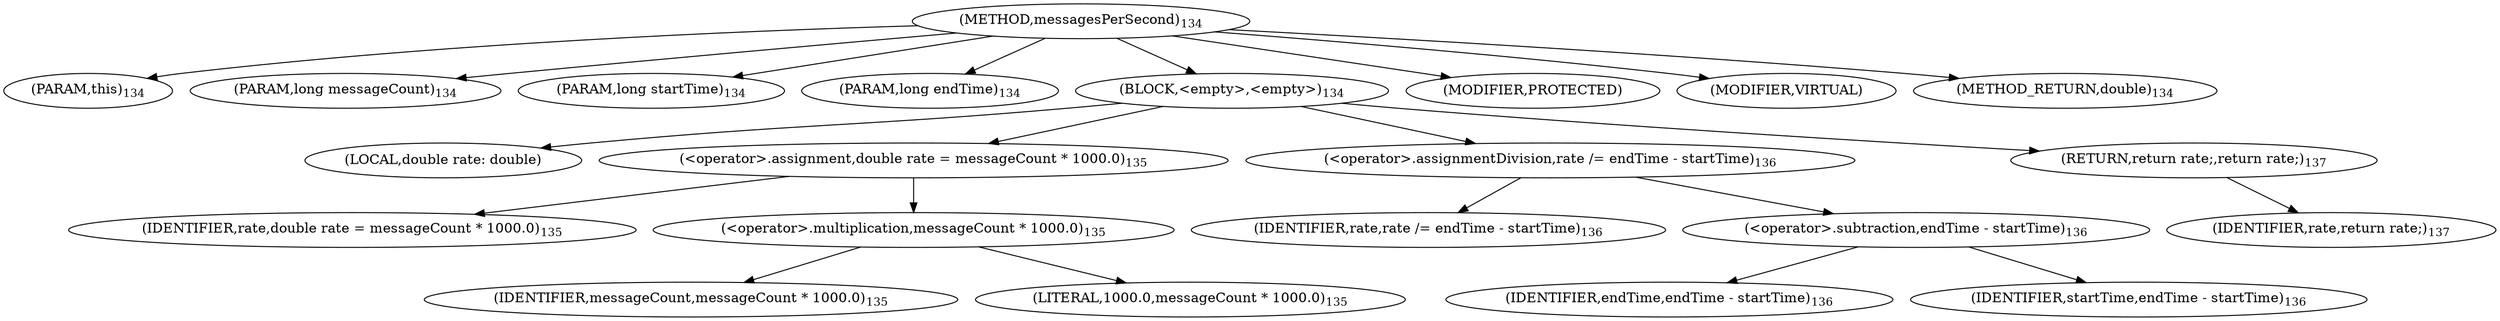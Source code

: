 digraph "messagesPerSecond" {  
"544" [label = <(METHOD,messagesPerSecond)<SUB>134</SUB>> ]
"545" [label = <(PARAM,this)<SUB>134</SUB>> ]
"546" [label = <(PARAM,long messageCount)<SUB>134</SUB>> ]
"547" [label = <(PARAM,long startTime)<SUB>134</SUB>> ]
"548" [label = <(PARAM,long endTime)<SUB>134</SUB>> ]
"549" [label = <(BLOCK,&lt;empty&gt;,&lt;empty&gt;)<SUB>134</SUB>> ]
"550" [label = <(LOCAL,double rate: double)> ]
"551" [label = <(&lt;operator&gt;.assignment,double rate = messageCount * 1000.0)<SUB>135</SUB>> ]
"552" [label = <(IDENTIFIER,rate,double rate = messageCount * 1000.0)<SUB>135</SUB>> ]
"553" [label = <(&lt;operator&gt;.multiplication,messageCount * 1000.0)<SUB>135</SUB>> ]
"554" [label = <(IDENTIFIER,messageCount,messageCount * 1000.0)<SUB>135</SUB>> ]
"555" [label = <(LITERAL,1000.0,messageCount * 1000.0)<SUB>135</SUB>> ]
"556" [label = <(&lt;operator&gt;.assignmentDivision,rate /= endTime - startTime)<SUB>136</SUB>> ]
"557" [label = <(IDENTIFIER,rate,rate /= endTime - startTime)<SUB>136</SUB>> ]
"558" [label = <(&lt;operator&gt;.subtraction,endTime - startTime)<SUB>136</SUB>> ]
"559" [label = <(IDENTIFIER,endTime,endTime - startTime)<SUB>136</SUB>> ]
"560" [label = <(IDENTIFIER,startTime,endTime - startTime)<SUB>136</SUB>> ]
"561" [label = <(RETURN,return rate;,return rate;)<SUB>137</SUB>> ]
"562" [label = <(IDENTIFIER,rate,return rate;)<SUB>137</SUB>> ]
"563" [label = <(MODIFIER,PROTECTED)> ]
"564" [label = <(MODIFIER,VIRTUAL)> ]
"565" [label = <(METHOD_RETURN,double)<SUB>134</SUB>> ]
  "544" -> "545" 
  "544" -> "546" 
  "544" -> "547" 
  "544" -> "548" 
  "544" -> "549" 
  "544" -> "563" 
  "544" -> "564" 
  "544" -> "565" 
  "549" -> "550" 
  "549" -> "551" 
  "549" -> "556" 
  "549" -> "561" 
  "551" -> "552" 
  "551" -> "553" 
  "553" -> "554" 
  "553" -> "555" 
  "556" -> "557" 
  "556" -> "558" 
  "558" -> "559" 
  "558" -> "560" 
  "561" -> "562" 
}
